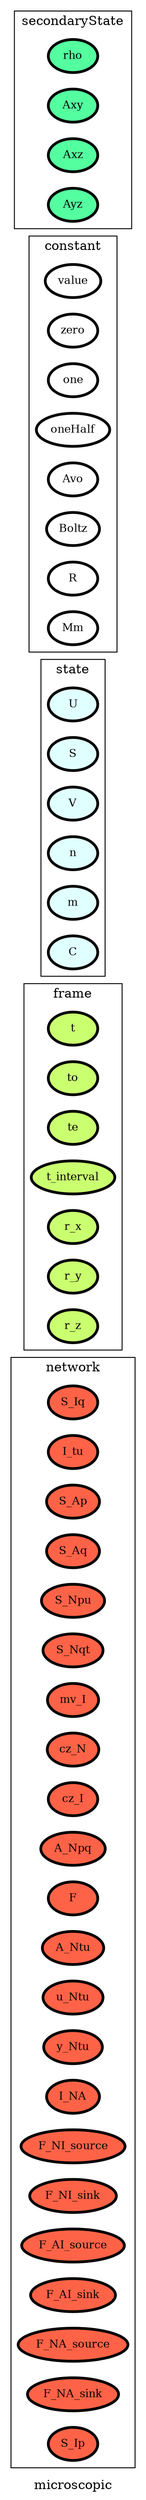 digraph microscopic {
label=microscopic;
rankdir=LR;
subgraph cluster_microscopic___network {
label=network;
rankdir=LR;
V_10 [fillcolor=tomato, fontsize=12, label=S_Iq, penwidth=3, style=filled];
V_11 [fillcolor=tomato, fontsize=12, label=I_tu, penwidth=3, style=filled];
V_12 [fillcolor=tomato, fontsize=12, label=S_Ap, penwidth=3, style=filled];
V_13 [fillcolor=tomato, fontsize=12, label=S_Aq, penwidth=3, style=filled];
V_14 [fillcolor=tomato, fontsize=12, label=S_Npu, penwidth=3, style=filled];
V_15 [fillcolor=tomato, fontsize=12, label=S_Nqt, penwidth=3, style=filled];
V_16 [fillcolor=tomato, fontsize=12, label=mv_I, penwidth=3, style=filled];
V_17 [fillcolor=tomato, fontsize=12, label=cz_N, penwidth=3, style=filled];
V_18 [fillcolor=tomato, fontsize=12, label=cz_I, penwidth=3, style=filled];
V_19 [fillcolor=tomato, fontsize=12, label=A_Npq, penwidth=3, style=filled];
V_2 [fillcolor=tomato, fontsize=12, label=F, penwidth=3, style=filled];
V_20 [fillcolor=tomato, fontsize=12, label=A_Ntu, penwidth=3, style=filled];
V_21 [fillcolor=tomato, fontsize=12, label=u_Ntu, penwidth=3, style=filled];
V_22 [fillcolor=tomato, fontsize=12, label=y_Ntu, penwidth=3, style=filled];
V_27 [fillcolor=tomato, fontsize=12, label=I_NA, penwidth=3, style=filled];
V_3 [fillcolor=tomato, fontsize=12, label=F_NI_source, penwidth=3, style=filled];
V_4 [fillcolor=tomato, fontsize=12, label=F_NI_sink, penwidth=3, style=filled];
V_5 [fillcolor=tomato, fontsize=12, label=F_AI_source, penwidth=3, style=filled];
V_6 [fillcolor=tomato, fontsize=12, label=F_AI_sink, penwidth=3, style=filled];
V_7 [fillcolor=tomato, fontsize=12, label=F_NA_source, penwidth=3, style=filled];
V_8 [fillcolor=tomato, fontsize=12, label=F_NA_sink, penwidth=3, style=filled];
V_9 [fillcolor=tomato, fontsize=12, label=S_Ip, penwidth=3, style=filled];
}

subgraph cluster_microscopic___differenceOperator {
label=differenceOperator;
rankdir=LR;
}

subgraph cluster_microscopic___frame {
label=frame;
rankdir=LR;
V_1 [fillcolor=darkolivegreen1, fontsize=12, label=t, penwidth=3, style=filled];
V_105 [fillcolor=darkolivegreen1, fontsize=12, label=to, penwidth=3, style=filled];
V_106 [fillcolor=darkolivegreen1, fontsize=12, label=te, penwidth=3, style=filled];
V_107 [fillcolor=darkolivegreen1, fontsize=12, label=t_interval, penwidth=3, style=filled];
V_23 [fillcolor=darkolivegreen1, fontsize=12, label=r_x, penwidth=3, style=filled];
V_24 [fillcolor=darkolivegreen1, fontsize=12, label=r_y, penwidth=3, style=filled];
V_25 [fillcolor=darkolivegreen1, fontsize=12, label=r_z, penwidth=3, style=filled];
}

subgraph cluster_microscopic___state {
label=state;
rankdir=LR;
V_108 [fillcolor=lightcyan1, fontsize=12, label=U, penwidth=3, style=filled];
V_109 [fillcolor=lightcyan1, fontsize=12, label=S, penwidth=3, style=filled];
V_110 [fillcolor=lightcyan1, fontsize=12, label=V, penwidth=3, style=filled];
V_111 [fillcolor=lightcyan1, fontsize=12, label=n, penwidth=3, style=filled];
V_137 [fillcolor=lightcyan1, fontsize=12, label=m, penwidth=3, style=filled];
V_144 [fillcolor=lightcyan1, fontsize=12, label=C, penwidth=3, style=filled];
}

subgraph cluster_microscopic___constant {
label=constant;
rankdir=LR;
V_101 [fillcolor=white, fontsize=12, label=value, penwidth=3, style=filled];
V_102 [fillcolor=white, fontsize=12, label=zero, penwidth=3, style=filled];
V_103 [fillcolor=white, fontsize=12, label=one, penwidth=3, style=filled];
V_104 [fillcolor=white, fontsize=12, label=oneHalf, penwidth=3, style=filled];
V_121 [fillcolor=white, fontsize=12, label=Avo, penwidth=3, style=filled];
V_122 [fillcolor=white, fontsize=12, label=Boltz, penwidth=3, style=filled];
V_123 [fillcolor=white, fontsize=12, label=R, penwidth=3, style=filled];
V_132 [fillcolor=white, fontsize=12, label=Mm, penwidth=3, style=filled];
}

subgraph cluster_microscopic___effort {
label=effort;
rankdir=LR;
}

subgraph cluster_microscopic___secondaryState {
label=secondaryState;
rankdir=LR;
V_143 [fillcolor=seagreen1, fontsize=12, label=rho, penwidth=3, style=filled];
V_148 [fillcolor=seagreen1, fontsize=12, label=Axy, penwidth=3, style=filled];
V_149 [fillcolor=seagreen1, fontsize=12, label=Axz, penwidth=3, style=filled];
V_150 [fillcolor=seagreen1, fontsize=12, label=Ayz, penwidth=3, style=filled];
}

subgraph cluster_microscopic___diffState {
label=diffState;
rankdir=LR;
}

subgraph cluster_microscopic___conversion {
label=conversion;
rankdir=LR;
}

}
